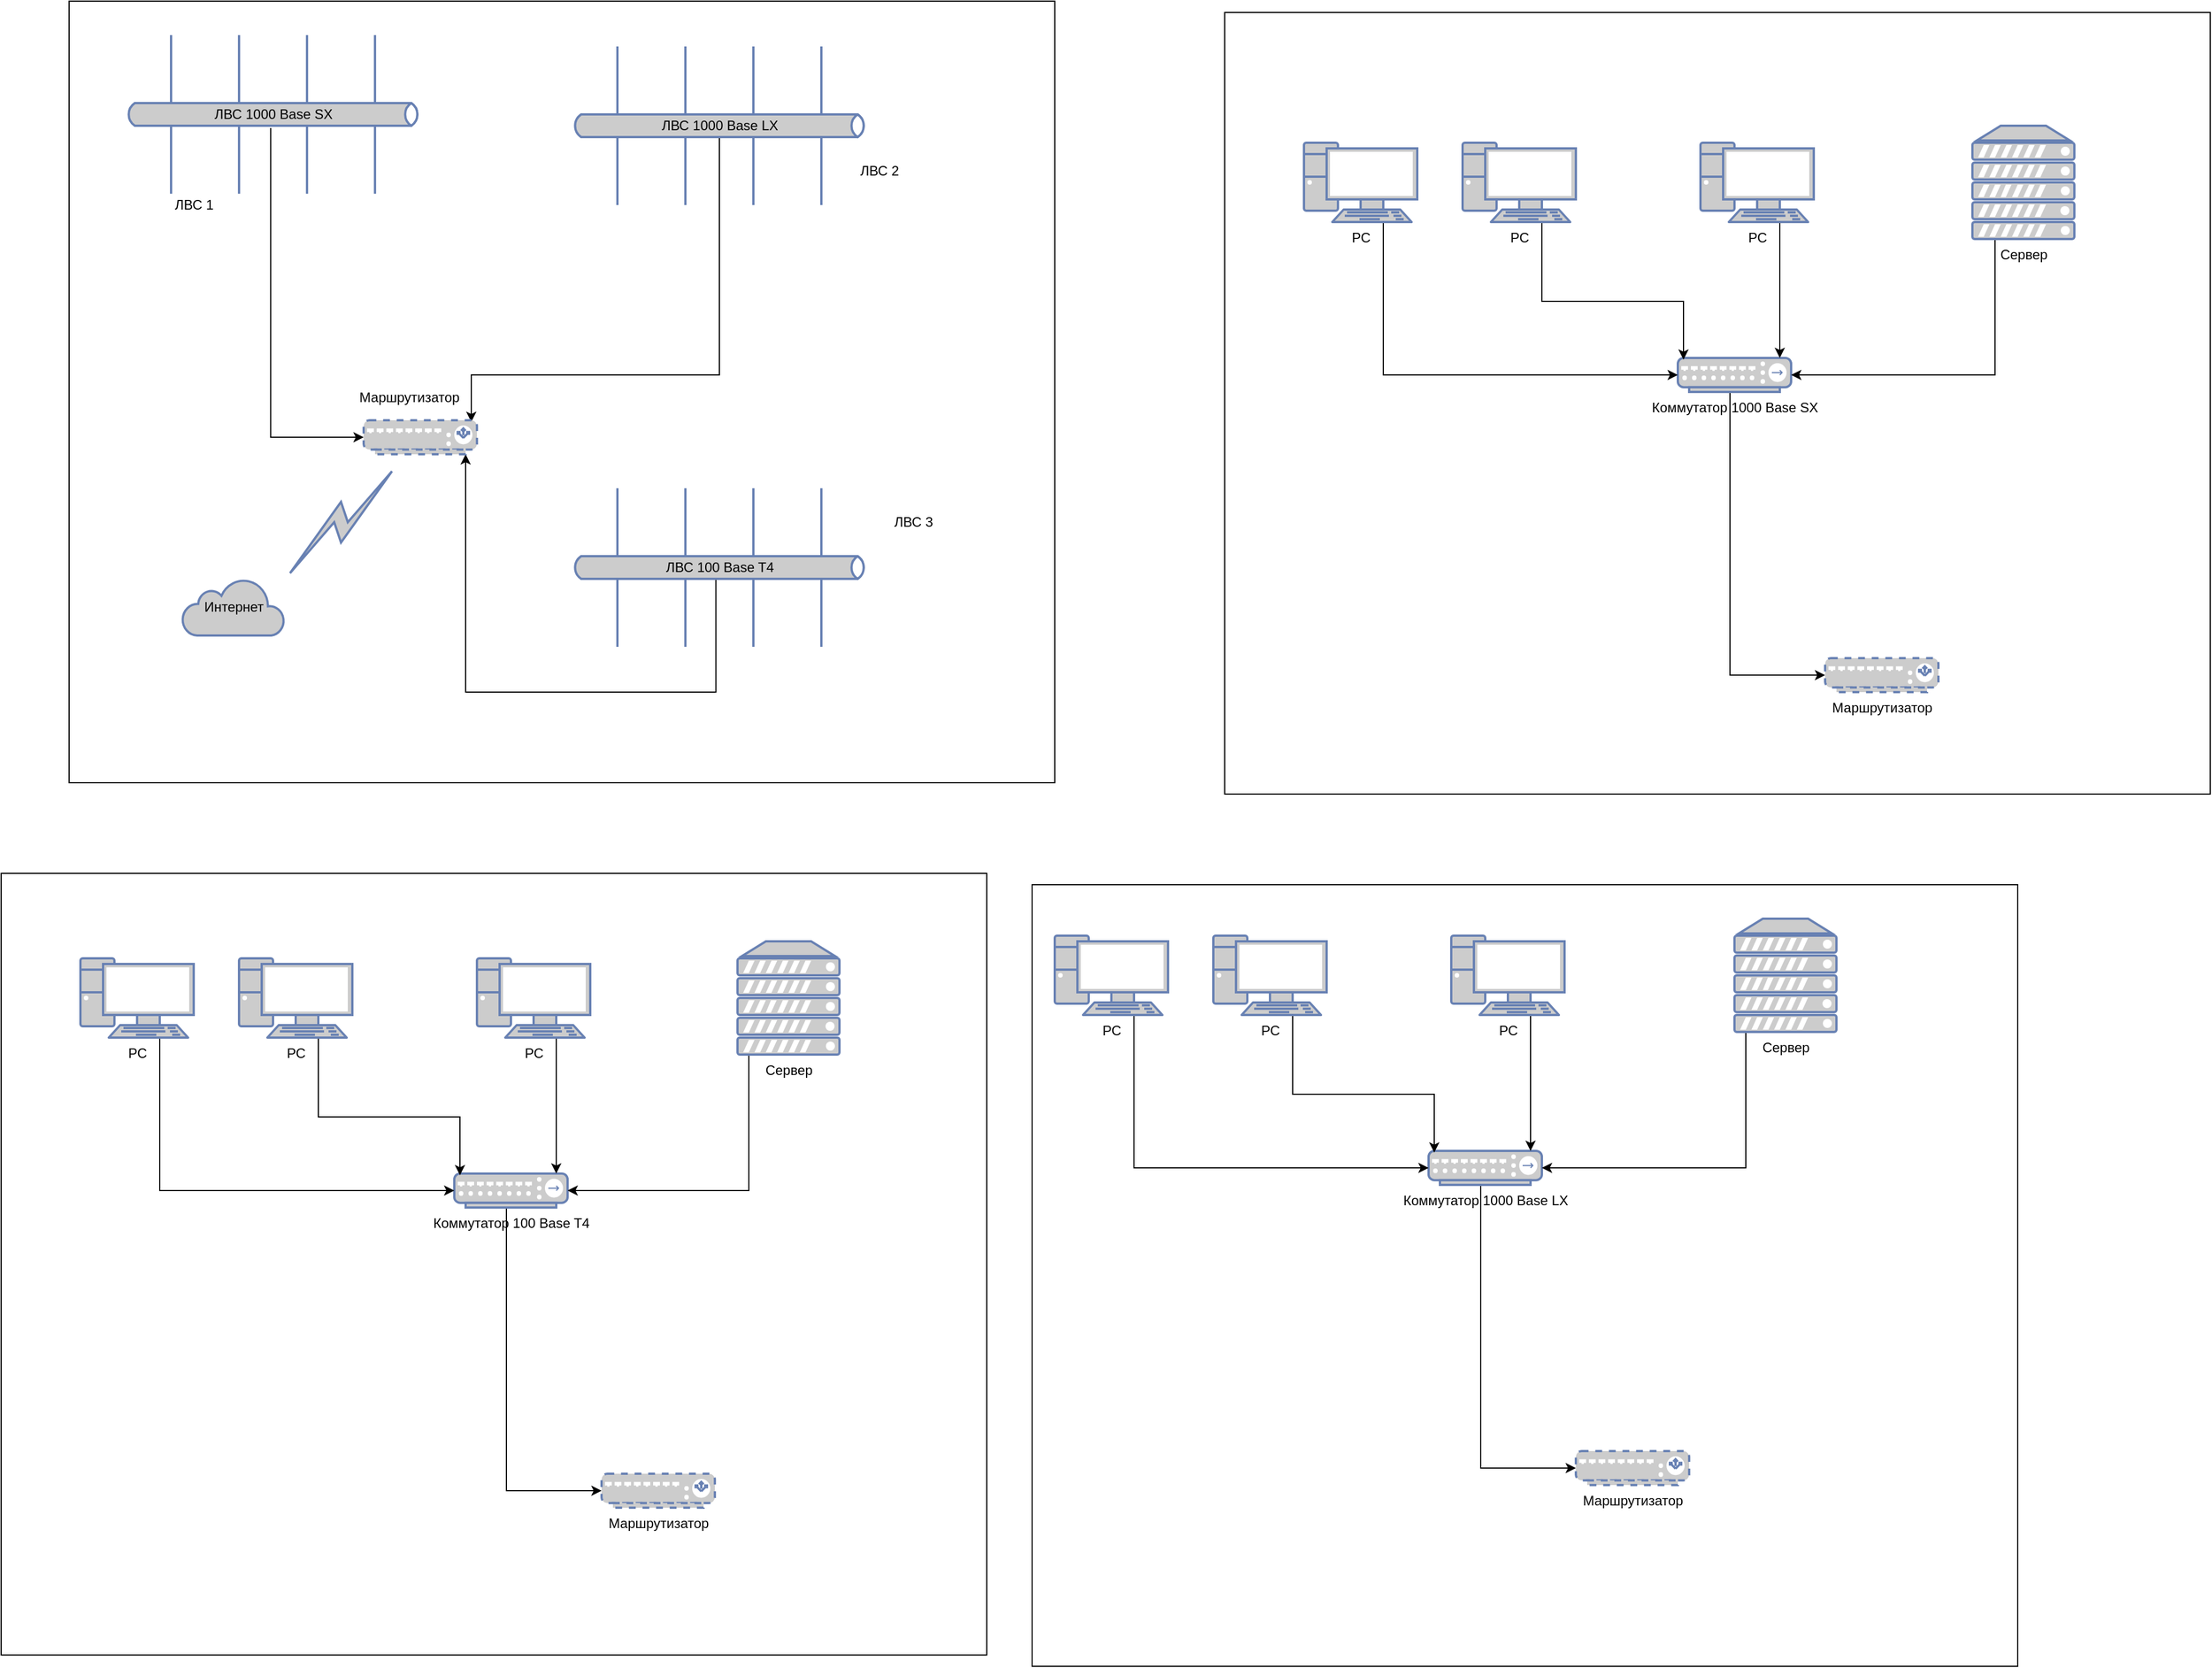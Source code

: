 <mxfile version="18.0.6" type="device"><diagram id="sCl275IMkhDFbC4ClYsL" name="Страница 1"><mxGraphModel dx="3412" dy="1573" grid="1" gridSize="10" guides="1" tooltips="1" connect="1" arrows="1" fold="1" page="1" pageScale="1" pageWidth="827" pageHeight="1169" math="0" shadow="0"><root><mxCell id="0"/><mxCell id="1" parent="0"/><mxCell id="we1emm1dRryYkY6K2qfm-2" value="" style="html=1;outlineConnect=0;fillColor=#CCCCCC;strokeColor=#6881B3;gradientColor=none;gradientDirection=north;strokeWidth=2;shape=mxgraph.networks.comm_link_edge;html=1;rounded=0;" parent="1" edge="1"><mxGeometry width="100" height="100" relative="1" as="geometry"><mxPoint x="160" y="580" as="sourcePoint"/><mxPoint x="260" y="480" as="targetPoint"/></mxGeometry></mxCell><mxCell id="we1emm1dRryYkY6K2qfm-4" value="&lt;font color=&quot;#000000&quot;&gt;Интернет&lt;/font&gt;" style="html=1;outlineConnect=0;fillColor=#CCCCCC;strokeColor=#6881B3;gradientColor=none;gradientDirection=north;strokeWidth=2;shape=mxgraph.networks.cloud;fontColor=#ffffff;" parent="1" vertex="1"><mxGeometry x="70" y="580" width="90" height="50" as="geometry"/></mxCell><mxCell id="we1emm1dRryYkY6K2qfm-43" style="edgeStyle=orthogonalEdgeStyle;rounded=0;orthogonalLoop=1;jettySize=auto;html=1;exitX=0.492;exitY=1.1;exitDx=0;exitDy=0;exitPerimeter=0;" parent="1" source="gJTXhfiAW8YLiOtxSVae-1" edge="1"><mxGeometry relative="1" as="geometry"><mxPoint x="230" y="455" as="targetPoint"/><Array as="points"><mxPoint x="148" y="455"/></Array><mxPoint x="180" y="295" as="sourcePoint"/></mxGeometry></mxCell><mxCell id="we1emm1dRryYkY6K2qfm-42" style="edgeStyle=orthogonalEdgeStyle;rounded=0;orthogonalLoop=1;jettySize=auto;html=1;entryX=0.95;entryY=0.05;entryDx=0;entryDy=0;entryPerimeter=0;exitX=0.5;exitY=1;exitDx=0;exitDy=0;exitPerimeter=0;" parent="1" source="gJTXhfiAW8YLiOtxSVae-10" edge="1"><mxGeometry relative="1" as="geometry"><mxPoint x="325" y="441.5" as="targetPoint"/><Array as="points"><mxPoint x="544" y="400"/><mxPoint x="325" y="400"/></Array><mxPoint x="630" y="275" as="sourcePoint"/></mxGeometry></mxCell><mxCell id="we1emm1dRryYkY6K2qfm-41" style="edgeStyle=orthogonalEdgeStyle;rounded=0;orthogonalLoop=1;jettySize=auto;html=1;entryX=0.9;entryY=1;entryDx=0;entryDy=0;entryPerimeter=0;exitX=0.488;exitY=1.05;exitDx=0;exitDy=0;exitPerimeter=0;" parent="1" source="gJTXhfiAW8YLiOtxSVae-19" target="we1emm1dRryYkY6K2qfm-61" edge="1"><mxGeometry relative="1" as="geometry"><mxPoint x="330" y="455" as="targetPoint"/><mxPoint x="540" y="690" as="sourcePoint"/><Array as="points"><mxPoint x="541" y="680"/><mxPoint x="320" y="680"/></Array></mxGeometry></mxCell><mxCell id="we1emm1dRryYkY6K2qfm-44" value="Маршрутизатор" style="text;html=1;align=center;verticalAlign=middle;resizable=0;points=[];autosize=1;strokeColor=none;fillColor=none;fontColor=#000000;" parent="1" vertex="1"><mxGeometry x="220" y="410" width="100" height="20" as="geometry"/></mxCell><mxCell id="we1emm1dRryYkY6K2qfm-61" value="" style="fontColor=#0066CC;verticalAlign=top;verticalLabelPosition=bottom;labelPosition=center;align=center;html=1;outlineConnect=0;fillColor=#CCCCCC;strokeColor=#6881B3;gradientColor=none;gradientDirection=north;strokeWidth=2;shape=mxgraph.networks.load_balancer;shadow=0;dashed=1;" parent="1" vertex="1"><mxGeometry x="230" y="440" width="100" height="30" as="geometry"/></mxCell><mxCell id="gJTXhfiAW8YLiOtxSVae-1" value="&lt;span style=&quot;color: rgb(0, 0, 0);&quot;&gt;ЛВС 1000 Base SX&lt;/span&gt;" style="html=1;fillColor=#CCCCCC;strokeColor=#6881B3;gradientColor=none;gradientDirection=north;strokeWidth=2;shape=mxgraph.networks.bus;gradientColor=none;gradientDirection=north;fontColor=#ffffff;perimeter=backbonePerimeter;backboneSize=20;" parent="1" vertex="1"><mxGeometry x="20" y="160" width="260" height="20" as="geometry"/></mxCell><mxCell id="gJTXhfiAW8YLiOtxSVae-2" value="" style="strokeColor=#6881B3;edgeStyle=none;rounded=0;endArrow=none;html=1;strokeWidth=2;" parent="1" target="gJTXhfiAW8YLiOtxSVae-1" edge="1"><mxGeometry relative="1" as="geometry"><mxPoint x="60" y="100" as="sourcePoint"/></mxGeometry></mxCell><mxCell id="gJTXhfiAW8YLiOtxSVae-3" value="" style="strokeColor=#6881B3;edgeStyle=none;rounded=0;endArrow=none;html=1;strokeWidth=2;" parent="1" target="gJTXhfiAW8YLiOtxSVae-1" edge="1"><mxGeometry relative="1" as="geometry"><mxPoint x="120" y="100" as="sourcePoint"/></mxGeometry></mxCell><mxCell id="gJTXhfiAW8YLiOtxSVae-4" value="" style="strokeColor=#6881B3;edgeStyle=none;rounded=0;endArrow=none;html=1;strokeWidth=2;" parent="1" target="gJTXhfiAW8YLiOtxSVae-1" edge="1"><mxGeometry relative="1" as="geometry"><mxPoint x="180" y="100" as="sourcePoint"/></mxGeometry></mxCell><mxCell id="gJTXhfiAW8YLiOtxSVae-5" value="" style="strokeColor=#6881B3;edgeStyle=none;rounded=0;endArrow=none;html=1;strokeWidth=2;" parent="1" target="gJTXhfiAW8YLiOtxSVae-1" edge="1"><mxGeometry relative="1" as="geometry"><mxPoint x="240" y="100" as="sourcePoint"/></mxGeometry></mxCell><mxCell id="gJTXhfiAW8YLiOtxSVae-6" value="" style="strokeColor=#6881B3;edgeStyle=none;rounded=0;endArrow=none;html=1;strokeWidth=2;" parent="1" target="gJTXhfiAW8YLiOtxSVae-1" edge="1"><mxGeometry relative="1" as="geometry"><mxPoint x="60" y="240" as="sourcePoint"/></mxGeometry></mxCell><mxCell id="gJTXhfiAW8YLiOtxSVae-7" value="" style="strokeColor=#6881B3;edgeStyle=none;rounded=0;endArrow=none;html=1;strokeWidth=2;" parent="1" target="gJTXhfiAW8YLiOtxSVae-1" edge="1"><mxGeometry relative="1" as="geometry"><mxPoint x="120" y="240" as="sourcePoint"/></mxGeometry></mxCell><mxCell id="gJTXhfiAW8YLiOtxSVae-8" value="" style="strokeColor=#6881B3;edgeStyle=none;rounded=0;endArrow=none;html=1;strokeWidth=2;" parent="1" target="gJTXhfiAW8YLiOtxSVae-1" edge="1"><mxGeometry relative="1" as="geometry"><mxPoint x="180" y="240" as="sourcePoint"/></mxGeometry></mxCell><mxCell id="gJTXhfiAW8YLiOtxSVae-9" value="" style="strokeColor=#6881B3;edgeStyle=none;rounded=0;endArrow=none;html=1;strokeWidth=2;" parent="1" target="gJTXhfiAW8YLiOtxSVae-1" edge="1"><mxGeometry relative="1" as="geometry"><mxPoint x="240" y="240" as="sourcePoint"/></mxGeometry></mxCell><mxCell id="gJTXhfiAW8YLiOtxSVae-10" value="&lt;font color=&quot;#000000&quot;&gt;ЛВС&amp;nbsp;&lt;/font&gt;&lt;span style=&quot;color: rgb(0, 0, 0);&quot;&gt;1000 Base LX&lt;/span&gt;" style="html=1;fillColor=#CCCCCC;strokeColor=#6881B3;gradientColor=none;gradientDirection=north;strokeWidth=2;shape=mxgraph.networks.bus;gradientColor=none;gradientDirection=north;fontColor=#ffffff;perimeter=backbonePerimeter;backboneSize=20;" parent="1" vertex="1"><mxGeometry x="414" y="170" width="260" height="20" as="geometry"/></mxCell><mxCell id="gJTXhfiAW8YLiOtxSVae-11" value="" style="strokeColor=#6881B3;edgeStyle=none;rounded=0;endArrow=none;html=1;strokeWidth=2;" parent="1" target="gJTXhfiAW8YLiOtxSVae-10" edge="1"><mxGeometry relative="1" as="geometry"><mxPoint x="454" y="110" as="sourcePoint"/></mxGeometry></mxCell><mxCell id="gJTXhfiAW8YLiOtxSVae-12" value="" style="strokeColor=#6881B3;edgeStyle=none;rounded=0;endArrow=none;html=1;strokeWidth=2;" parent="1" target="gJTXhfiAW8YLiOtxSVae-10" edge="1"><mxGeometry relative="1" as="geometry"><mxPoint x="514" y="110" as="sourcePoint"/></mxGeometry></mxCell><mxCell id="gJTXhfiAW8YLiOtxSVae-13" value="" style="strokeColor=#6881B3;edgeStyle=none;rounded=0;endArrow=none;html=1;strokeWidth=2;" parent="1" target="gJTXhfiAW8YLiOtxSVae-10" edge="1"><mxGeometry relative="1" as="geometry"><mxPoint x="574" y="110" as="sourcePoint"/></mxGeometry></mxCell><mxCell id="gJTXhfiAW8YLiOtxSVae-14" value="" style="strokeColor=#6881B3;edgeStyle=none;rounded=0;endArrow=none;html=1;strokeWidth=2;" parent="1" target="gJTXhfiAW8YLiOtxSVae-10" edge="1"><mxGeometry relative="1" as="geometry"><mxPoint x="634" y="110" as="sourcePoint"/></mxGeometry></mxCell><mxCell id="gJTXhfiAW8YLiOtxSVae-15" value="" style="strokeColor=#6881B3;edgeStyle=none;rounded=0;endArrow=none;html=1;strokeWidth=2;" parent="1" target="gJTXhfiAW8YLiOtxSVae-10" edge="1"><mxGeometry relative="1" as="geometry"><mxPoint x="454" y="250" as="sourcePoint"/></mxGeometry></mxCell><mxCell id="gJTXhfiAW8YLiOtxSVae-16" value="" style="strokeColor=#6881B3;edgeStyle=none;rounded=0;endArrow=none;html=1;strokeWidth=2;" parent="1" target="gJTXhfiAW8YLiOtxSVae-10" edge="1"><mxGeometry relative="1" as="geometry"><mxPoint x="514" y="250" as="sourcePoint"/></mxGeometry></mxCell><mxCell id="gJTXhfiAW8YLiOtxSVae-17" value="" style="strokeColor=#6881B3;edgeStyle=none;rounded=0;endArrow=none;html=1;strokeWidth=2;" parent="1" target="gJTXhfiAW8YLiOtxSVae-10" edge="1"><mxGeometry relative="1" as="geometry"><mxPoint x="574" y="250" as="sourcePoint"/></mxGeometry></mxCell><mxCell id="gJTXhfiAW8YLiOtxSVae-18" value="" style="strokeColor=#6881B3;edgeStyle=none;rounded=0;endArrow=none;html=1;strokeWidth=2;" parent="1" target="gJTXhfiAW8YLiOtxSVae-10" edge="1"><mxGeometry relative="1" as="geometry"><mxPoint x="634" y="250" as="sourcePoint"/></mxGeometry></mxCell><mxCell id="gJTXhfiAW8YLiOtxSVae-19" value="&lt;span style=&quot;color: rgb(0, 0, 0);&quot;&gt;ЛВС 100 Base T4&lt;/span&gt;" style="html=1;fillColor=#CCCCCC;strokeColor=#6881B3;gradientColor=none;gradientDirection=north;strokeWidth=2;shape=mxgraph.networks.bus;gradientColor=none;gradientDirection=north;fontColor=#ffffff;perimeter=backbonePerimeter;backboneSize=20;" parent="1" vertex="1"><mxGeometry x="414" y="560" width="260" height="20" as="geometry"/></mxCell><mxCell id="gJTXhfiAW8YLiOtxSVae-20" value="" style="strokeColor=#6881B3;edgeStyle=none;rounded=0;endArrow=none;html=1;strokeWidth=2;fontColor=#000000;" parent="1" target="gJTXhfiAW8YLiOtxSVae-19" edge="1"><mxGeometry relative="1" as="geometry"><mxPoint x="454" y="500" as="sourcePoint"/></mxGeometry></mxCell><mxCell id="gJTXhfiAW8YLiOtxSVae-21" value="" style="strokeColor=#6881B3;edgeStyle=none;rounded=0;endArrow=none;html=1;strokeWidth=2;fontColor=#000000;" parent="1" target="gJTXhfiAW8YLiOtxSVae-19" edge="1"><mxGeometry relative="1" as="geometry"><mxPoint x="514" y="500" as="sourcePoint"/></mxGeometry></mxCell><mxCell id="gJTXhfiAW8YLiOtxSVae-22" value="" style="strokeColor=#6881B3;edgeStyle=none;rounded=0;endArrow=none;html=1;strokeWidth=2;fontColor=#000000;" parent="1" target="gJTXhfiAW8YLiOtxSVae-19" edge="1"><mxGeometry relative="1" as="geometry"><mxPoint x="574" y="500" as="sourcePoint"/></mxGeometry></mxCell><mxCell id="gJTXhfiAW8YLiOtxSVae-23" value="" style="strokeColor=#6881B3;edgeStyle=none;rounded=0;endArrow=none;html=1;strokeWidth=2;fontColor=#000000;" parent="1" target="gJTXhfiAW8YLiOtxSVae-19" edge="1"><mxGeometry relative="1" as="geometry"><mxPoint x="634" y="500" as="sourcePoint"/></mxGeometry></mxCell><mxCell id="gJTXhfiAW8YLiOtxSVae-24" value="" style="strokeColor=#6881B3;edgeStyle=none;rounded=0;endArrow=none;html=1;strokeWidth=2;fontColor=#000000;" parent="1" target="gJTXhfiAW8YLiOtxSVae-19" edge="1"><mxGeometry relative="1" as="geometry"><mxPoint x="454" y="640" as="sourcePoint"/></mxGeometry></mxCell><mxCell id="gJTXhfiAW8YLiOtxSVae-25" value="" style="strokeColor=#6881B3;edgeStyle=none;rounded=0;endArrow=none;html=1;strokeWidth=2;fontColor=#000000;" parent="1" target="gJTXhfiAW8YLiOtxSVae-19" edge="1"><mxGeometry relative="1" as="geometry"><mxPoint x="514" y="640" as="sourcePoint"/></mxGeometry></mxCell><mxCell id="gJTXhfiAW8YLiOtxSVae-26" value="" style="strokeColor=#6881B3;edgeStyle=none;rounded=0;endArrow=none;html=1;strokeWidth=2;fontColor=#000000;" parent="1" target="gJTXhfiAW8YLiOtxSVae-19" edge="1"><mxGeometry relative="1" as="geometry"><mxPoint x="574" y="640" as="sourcePoint"/></mxGeometry></mxCell><mxCell id="gJTXhfiAW8YLiOtxSVae-27" value="" style="strokeColor=#6881B3;edgeStyle=none;rounded=0;endArrow=none;html=1;strokeWidth=2;fontColor=#000000;" parent="1" target="gJTXhfiAW8YLiOtxSVae-19" edge="1"><mxGeometry relative="1" as="geometry"><mxPoint x="634" y="640" as="sourcePoint"/></mxGeometry></mxCell><mxCell id="j8LGAWoI-Tc3Z3OIfAbI-1" value="ЛВС 1" style="text;html=1;align=center;verticalAlign=middle;resizable=0;points=[];autosize=1;strokeColor=none;fillColor=none;" parent="1" vertex="1"><mxGeometry x="55" y="240" width="50" height="20" as="geometry"/></mxCell><mxCell id="j8LGAWoI-Tc3Z3OIfAbI-2" value="ЛВС 2" style="text;html=1;align=center;verticalAlign=middle;resizable=0;points=[];autosize=1;strokeColor=none;fillColor=none;" parent="1" vertex="1"><mxGeometry x="660" y="210" width="50" height="20" as="geometry"/></mxCell><mxCell id="j8LGAWoI-Tc3Z3OIfAbI-3" value="ЛВС 3" style="text;html=1;align=center;verticalAlign=middle;resizable=0;points=[];autosize=1;strokeColor=none;fillColor=none;" parent="1" vertex="1"><mxGeometry x="690" y="520" width="50" height="20" as="geometry"/></mxCell><mxCell id="RHsR_5mN_45v8pNlXcor-12" style="edgeStyle=orthogonalEdgeStyle;rounded=0;orthogonalLoop=1;jettySize=auto;html=1;entryX=0;entryY=0.5;entryDx=0;entryDy=0;entryPerimeter=0;" edge="1" parent="1" target="RHsR_5mN_45v8pNlXcor-14"><mxGeometry relative="1" as="geometry"><mxPoint x="1456" y="660" as="targetPoint"/><Array as="points"><mxPoint x="1436" y="665"/><mxPoint x="1520" y="665"/></Array><mxPoint x="1436" y="415" as="sourcePoint"/></mxGeometry></mxCell><mxCell id="RHsR_5mN_45v8pNlXcor-13" value="&lt;span style=&quot;color: rgb(0, 0, 0);&quot;&gt;Коммутатор 1000 Base SX&lt;/span&gt;" style="fontColor=#0066CC;verticalAlign=top;verticalLabelPosition=bottom;labelPosition=center;align=center;html=1;outlineConnect=0;fillColor=#CCCCCC;strokeColor=#6881B3;gradientColor=none;gradientDirection=north;strokeWidth=2;shape=mxgraph.networks.hub;" vertex="1" parent="1"><mxGeometry x="1390" y="385" width="100" height="30" as="geometry"/></mxCell><mxCell id="RHsR_5mN_45v8pNlXcor-14" value="&lt;span style=&quot;color: rgb(0, 0, 0);&quot;&gt;Маршрутизатор&lt;/span&gt;" style="fontColor=#0066CC;verticalAlign=top;verticalLabelPosition=bottom;labelPosition=center;align=center;html=1;outlineConnect=0;fillColor=#CCCCCC;strokeColor=#6881B3;gradientColor=none;gradientDirection=north;strokeWidth=2;shape=mxgraph.networks.load_balancer;shadow=0;dashed=1;" vertex="1" parent="1"><mxGeometry x="1520" y="650" width="100" height="30" as="geometry"/></mxCell><mxCell id="RHsR_5mN_45v8pNlXcor-15" style="edgeStyle=orthogonalEdgeStyle;rounded=0;orthogonalLoop=1;jettySize=auto;html=1;entryX=1;entryY=0.5;entryDx=0;entryDy=0;entryPerimeter=0;exitX=0.5;exitY=1;exitDx=0;exitDy=0;exitPerimeter=0;" edge="1" parent="1" source="RHsR_5mN_45v8pNlXcor-22" target="RHsR_5mN_45v8pNlXcor-13"><mxGeometry relative="1" as="geometry"><Array as="points"><mxPoint x="1670" y="280"/><mxPoint x="1670" y="400"/></Array><mxPoint x="1700" y="265" as="sourcePoint"/></mxGeometry></mxCell><mxCell id="RHsR_5mN_45v8pNlXcor-16" style="edgeStyle=orthogonalEdgeStyle;rounded=0;orthogonalLoop=1;jettySize=auto;html=1;entryX=0;entryY=0.5;entryDx=0;entryDy=0;entryPerimeter=0;" edge="1" parent="1" source="RHsR_5mN_45v8pNlXcor-17" target="RHsR_5mN_45v8pNlXcor-13"><mxGeometry relative="1" as="geometry"><Array as="points"><mxPoint x="1130" y="400"/></Array></mxGeometry></mxCell><mxCell id="RHsR_5mN_45v8pNlXcor-17" value="&lt;span style=&quot;color: rgb(0, 0, 0);&quot;&gt;РС&lt;/span&gt;" style="fontColor=#0066CC;verticalAlign=top;verticalLabelPosition=bottom;labelPosition=center;align=center;html=1;outlineConnect=0;fillColor=#CCCCCC;strokeColor=#6881B3;gradientColor=none;gradientDirection=north;strokeWidth=2;shape=mxgraph.networks.pc;shadow=0;" vertex="1" parent="1"><mxGeometry x="1060" y="195" width="100" height="70" as="geometry"/></mxCell><mxCell id="RHsR_5mN_45v8pNlXcor-18" style="edgeStyle=orthogonalEdgeStyle;rounded=0;orthogonalLoop=1;jettySize=auto;html=1;entryX=0.05;entryY=0.05;entryDx=0;entryDy=0;entryPerimeter=0;" edge="1" parent="1" source="RHsR_5mN_45v8pNlXcor-19" target="RHsR_5mN_45v8pNlXcor-13"><mxGeometry relative="1" as="geometry"><Array as="points"><mxPoint x="1270" y="335"/><mxPoint x="1395" y="335"/></Array></mxGeometry></mxCell><mxCell id="RHsR_5mN_45v8pNlXcor-19" value="&lt;span style=&quot;color: rgb(0, 0, 0);&quot;&gt;РС&lt;/span&gt;" style="fontColor=#0066CC;verticalAlign=top;verticalLabelPosition=bottom;labelPosition=center;align=center;html=1;outlineConnect=0;fillColor=#CCCCCC;strokeColor=#6881B3;gradientColor=none;gradientDirection=north;strokeWidth=2;shape=mxgraph.networks.pc;shadow=0;" vertex="1" parent="1"><mxGeometry x="1200" y="195" width="100" height="70" as="geometry"/></mxCell><mxCell id="RHsR_5mN_45v8pNlXcor-20" style="edgeStyle=orthogonalEdgeStyle;rounded=0;orthogonalLoop=1;jettySize=auto;html=1;" edge="1" parent="1" source="RHsR_5mN_45v8pNlXcor-21" target="RHsR_5mN_45v8pNlXcor-13"><mxGeometry relative="1" as="geometry"><Array as="points"><mxPoint x="1480" y="335"/><mxPoint x="1480" y="335"/></Array></mxGeometry></mxCell><mxCell id="RHsR_5mN_45v8pNlXcor-21" value="&lt;font color=&quot;#000000&quot;&gt;РС&lt;/font&gt;" style="fontColor=#0066CC;verticalAlign=top;verticalLabelPosition=bottom;labelPosition=center;align=center;html=1;outlineConnect=0;fillColor=#CCCCCC;strokeColor=#6881B3;gradientColor=none;gradientDirection=north;strokeWidth=2;shape=mxgraph.networks.pc;shadow=0;" vertex="1" parent="1"><mxGeometry x="1410" y="195" width="100" height="70" as="geometry"/></mxCell><mxCell id="RHsR_5mN_45v8pNlXcor-22" value="&lt;font color=&quot;#000000&quot;&gt;Сервер&lt;/font&gt;" style="fontColor=#0066CC;verticalAlign=top;verticalLabelPosition=bottom;labelPosition=center;align=center;html=1;outlineConnect=0;fillColor=#CCCCCC;strokeColor=#6881B3;gradientColor=none;gradientDirection=north;strokeWidth=2;shape=mxgraph.networks.server;" vertex="1" parent="1"><mxGeometry x="1650" y="180" width="90" height="100" as="geometry"/></mxCell><mxCell id="RHsR_5mN_45v8pNlXcor-23" style="edgeStyle=orthogonalEdgeStyle;rounded=0;orthogonalLoop=1;jettySize=auto;html=1;entryX=0;entryY=0.5;entryDx=0;entryDy=0;entryPerimeter=0;" edge="1" parent="1" target="RHsR_5mN_45v8pNlXcor-25"><mxGeometry relative="1" as="geometry"><mxPoint x="1236" y="1360" as="targetPoint"/><Array as="points"><mxPoint x="1216" y="1365"/><mxPoint x="1300" y="1365"/></Array><mxPoint x="1216" y="1115" as="sourcePoint"/></mxGeometry></mxCell><mxCell id="RHsR_5mN_45v8pNlXcor-24" value="&lt;span style=&quot;color: rgb(0, 0, 0);&quot;&gt;Коммутатор&lt;/span&gt;&lt;font color=&quot;#000000&quot;&gt;&amp;nbsp;&lt;/font&gt;&lt;span style=&quot;color: rgb(0, 0, 0);&quot;&gt;1000 Base LX&lt;/span&gt;" style="fontColor=#0066CC;verticalAlign=top;verticalLabelPosition=bottom;labelPosition=center;align=center;html=1;outlineConnect=0;fillColor=#CCCCCC;strokeColor=#6881B3;gradientColor=none;gradientDirection=north;strokeWidth=2;shape=mxgraph.networks.hub;" vertex="1" parent="1"><mxGeometry x="1170" y="1085" width="100" height="30" as="geometry"/></mxCell><mxCell id="RHsR_5mN_45v8pNlXcor-25" value="&lt;span style=&quot;color: rgb(0, 0, 0);&quot;&gt;Маршрутизатор&lt;/span&gt;" style="fontColor=#0066CC;verticalAlign=top;verticalLabelPosition=bottom;labelPosition=center;align=center;html=1;outlineConnect=0;fillColor=#CCCCCC;strokeColor=#6881B3;gradientColor=none;gradientDirection=north;strokeWidth=2;shape=mxgraph.networks.load_balancer;shadow=0;dashed=1;" vertex="1" parent="1"><mxGeometry x="1300" y="1350" width="100" height="30" as="geometry"/></mxCell><mxCell id="RHsR_5mN_45v8pNlXcor-26" style="edgeStyle=orthogonalEdgeStyle;rounded=0;orthogonalLoop=1;jettySize=auto;html=1;entryX=1;entryY=0.5;entryDx=0;entryDy=0;entryPerimeter=0;" edge="1" parent="1" source="RHsR_5mN_45v8pNlXcor-33" target="RHsR_5mN_45v8pNlXcor-24"><mxGeometry relative="1" as="geometry"><Array as="points"><mxPoint x="1450" y="1100"/></Array><mxPoint x="1480" y="965" as="sourcePoint"/></mxGeometry></mxCell><mxCell id="RHsR_5mN_45v8pNlXcor-27" style="edgeStyle=orthogonalEdgeStyle;rounded=0;orthogonalLoop=1;jettySize=auto;html=1;entryX=0;entryY=0.5;entryDx=0;entryDy=0;entryPerimeter=0;" edge="1" parent="1" source="RHsR_5mN_45v8pNlXcor-28" target="RHsR_5mN_45v8pNlXcor-24"><mxGeometry relative="1" as="geometry"><Array as="points"><mxPoint x="910" y="1100"/></Array></mxGeometry></mxCell><mxCell id="RHsR_5mN_45v8pNlXcor-28" value="&lt;span style=&quot;color: rgb(0, 0, 0);&quot;&gt;РС&lt;/span&gt;" style="fontColor=#0066CC;verticalAlign=top;verticalLabelPosition=bottom;labelPosition=center;align=center;html=1;outlineConnect=0;fillColor=#CCCCCC;strokeColor=#6881B3;gradientColor=none;gradientDirection=north;strokeWidth=2;shape=mxgraph.networks.pc;shadow=0;" vertex="1" parent="1"><mxGeometry x="840" y="895" width="100" height="70" as="geometry"/></mxCell><mxCell id="RHsR_5mN_45v8pNlXcor-29" style="edgeStyle=orthogonalEdgeStyle;rounded=0;orthogonalLoop=1;jettySize=auto;html=1;entryX=0.05;entryY=0.05;entryDx=0;entryDy=0;entryPerimeter=0;" edge="1" parent="1" source="RHsR_5mN_45v8pNlXcor-30" target="RHsR_5mN_45v8pNlXcor-24"><mxGeometry relative="1" as="geometry"><Array as="points"><mxPoint x="1050" y="1035"/><mxPoint x="1175" y="1035"/></Array></mxGeometry></mxCell><mxCell id="RHsR_5mN_45v8pNlXcor-30" value="&lt;span style=&quot;color: rgb(0, 0, 0);&quot;&gt;РС&lt;/span&gt;" style="fontColor=#0066CC;verticalAlign=top;verticalLabelPosition=bottom;labelPosition=center;align=center;html=1;outlineConnect=0;fillColor=#CCCCCC;strokeColor=#6881B3;gradientColor=none;gradientDirection=north;strokeWidth=2;shape=mxgraph.networks.pc;shadow=0;" vertex="1" parent="1"><mxGeometry x="980" y="895" width="100" height="70" as="geometry"/></mxCell><mxCell id="RHsR_5mN_45v8pNlXcor-31" style="edgeStyle=orthogonalEdgeStyle;rounded=0;orthogonalLoop=1;jettySize=auto;html=1;" edge="1" parent="1" source="RHsR_5mN_45v8pNlXcor-32" target="RHsR_5mN_45v8pNlXcor-24"><mxGeometry relative="1" as="geometry"><Array as="points"><mxPoint x="1260" y="1035"/><mxPoint x="1260" y="1035"/></Array></mxGeometry></mxCell><mxCell id="RHsR_5mN_45v8pNlXcor-32" value="&lt;font color=&quot;#000000&quot;&gt;РС&lt;/font&gt;" style="fontColor=#0066CC;verticalAlign=top;verticalLabelPosition=bottom;labelPosition=center;align=center;html=1;outlineConnect=0;fillColor=#CCCCCC;strokeColor=#6881B3;gradientColor=none;gradientDirection=north;strokeWidth=2;shape=mxgraph.networks.pc;shadow=0;" vertex="1" parent="1"><mxGeometry x="1190" y="895" width="100" height="70" as="geometry"/></mxCell><mxCell id="RHsR_5mN_45v8pNlXcor-33" value="&lt;font color=&quot;#000000&quot;&gt;Сервер&lt;/font&gt;" style="fontColor=#0066CC;verticalAlign=top;verticalLabelPosition=bottom;labelPosition=center;align=center;html=1;outlineConnect=0;fillColor=#CCCCCC;strokeColor=#6881B3;gradientColor=none;gradientDirection=north;strokeWidth=2;shape=mxgraph.networks.server;" vertex="1" parent="1"><mxGeometry x="1440" y="880" width="90" height="100" as="geometry"/></mxCell><mxCell id="RHsR_5mN_45v8pNlXcor-34" style="edgeStyle=orthogonalEdgeStyle;rounded=0;orthogonalLoop=1;jettySize=auto;html=1;entryX=0;entryY=0.5;entryDx=0;entryDy=0;entryPerimeter=0;" edge="1" parent="1" target="RHsR_5mN_45v8pNlXcor-36"><mxGeometry relative="1" as="geometry"><mxPoint x="376" y="1380" as="targetPoint"/><Array as="points"><mxPoint x="356" y="1385"/><mxPoint x="440" y="1385"/></Array><mxPoint x="356" y="1135" as="sourcePoint"/></mxGeometry></mxCell><mxCell id="RHsR_5mN_45v8pNlXcor-35" value="&lt;span style=&quot;color: rgb(0, 0, 0);&quot;&gt;Коммутатор&amp;nbsp;&lt;/span&gt;&lt;span style=&quot;color: rgb(0, 0, 0);&quot;&gt;100 Base T4&lt;/span&gt;" style="fontColor=#0066CC;verticalAlign=top;verticalLabelPosition=bottom;labelPosition=center;align=center;html=1;outlineConnect=0;fillColor=#CCCCCC;strokeColor=#6881B3;gradientColor=none;gradientDirection=north;strokeWidth=2;shape=mxgraph.networks.hub;" vertex="1" parent="1"><mxGeometry x="310" y="1105" width="100" height="30" as="geometry"/></mxCell><mxCell id="RHsR_5mN_45v8pNlXcor-36" value="&lt;span style=&quot;color: rgb(0, 0, 0);&quot;&gt;Маршрутизатор&lt;/span&gt;" style="fontColor=#0066CC;verticalAlign=top;verticalLabelPosition=bottom;labelPosition=center;align=center;html=1;outlineConnect=0;fillColor=#CCCCCC;strokeColor=#6881B3;gradientColor=none;gradientDirection=north;strokeWidth=2;shape=mxgraph.networks.load_balancer;shadow=0;dashed=1;" vertex="1" parent="1"><mxGeometry x="440" y="1370" width="100" height="30" as="geometry"/></mxCell><mxCell id="RHsR_5mN_45v8pNlXcor-37" style="edgeStyle=orthogonalEdgeStyle;rounded=0;orthogonalLoop=1;jettySize=auto;html=1;entryX=1;entryY=0.5;entryDx=0;entryDy=0;entryPerimeter=0;" edge="1" parent="1" source="RHsR_5mN_45v8pNlXcor-44" target="RHsR_5mN_45v8pNlXcor-35"><mxGeometry relative="1" as="geometry"><Array as="points"><mxPoint x="570" y="1120"/></Array><mxPoint x="620" y="985" as="sourcePoint"/></mxGeometry></mxCell><mxCell id="RHsR_5mN_45v8pNlXcor-38" style="edgeStyle=orthogonalEdgeStyle;rounded=0;orthogonalLoop=1;jettySize=auto;html=1;entryX=0;entryY=0.5;entryDx=0;entryDy=0;entryPerimeter=0;" edge="1" parent="1" source="RHsR_5mN_45v8pNlXcor-39" target="RHsR_5mN_45v8pNlXcor-35"><mxGeometry relative="1" as="geometry"><Array as="points"><mxPoint x="50" y="1120"/></Array></mxGeometry></mxCell><mxCell id="RHsR_5mN_45v8pNlXcor-39" value="&lt;span style=&quot;color: rgb(0, 0, 0);&quot;&gt;РС&lt;/span&gt;" style="fontColor=#0066CC;verticalAlign=top;verticalLabelPosition=bottom;labelPosition=center;align=center;html=1;outlineConnect=0;fillColor=#CCCCCC;strokeColor=#6881B3;gradientColor=none;gradientDirection=north;strokeWidth=2;shape=mxgraph.networks.pc;shadow=0;" vertex="1" parent="1"><mxGeometry x="-20" y="915" width="100" height="70" as="geometry"/></mxCell><mxCell id="RHsR_5mN_45v8pNlXcor-40" style="edgeStyle=orthogonalEdgeStyle;rounded=0;orthogonalLoop=1;jettySize=auto;html=1;entryX=0.05;entryY=0.05;entryDx=0;entryDy=0;entryPerimeter=0;" edge="1" parent="1" source="RHsR_5mN_45v8pNlXcor-41" target="RHsR_5mN_45v8pNlXcor-35"><mxGeometry relative="1" as="geometry"><Array as="points"><mxPoint x="190" y="1055"/><mxPoint x="315" y="1055"/></Array></mxGeometry></mxCell><mxCell id="RHsR_5mN_45v8pNlXcor-41" value="&lt;span style=&quot;color: rgb(0, 0, 0);&quot;&gt;РС&lt;/span&gt;" style="fontColor=#0066CC;verticalAlign=top;verticalLabelPosition=bottom;labelPosition=center;align=center;html=1;outlineConnect=0;fillColor=#CCCCCC;strokeColor=#6881B3;gradientColor=none;gradientDirection=north;strokeWidth=2;shape=mxgraph.networks.pc;shadow=0;" vertex="1" parent="1"><mxGeometry x="120" y="915" width="100" height="70" as="geometry"/></mxCell><mxCell id="RHsR_5mN_45v8pNlXcor-42" style="edgeStyle=orthogonalEdgeStyle;rounded=0;orthogonalLoop=1;jettySize=auto;html=1;" edge="1" parent="1" source="RHsR_5mN_45v8pNlXcor-43" target="RHsR_5mN_45v8pNlXcor-35"><mxGeometry relative="1" as="geometry"><Array as="points"><mxPoint x="400" y="1055"/><mxPoint x="400" y="1055"/></Array></mxGeometry></mxCell><mxCell id="RHsR_5mN_45v8pNlXcor-43" value="&lt;font color=&quot;#000000&quot;&gt;РС&lt;/font&gt;" style="fontColor=#0066CC;verticalAlign=top;verticalLabelPosition=bottom;labelPosition=center;align=center;html=1;outlineConnect=0;fillColor=#CCCCCC;strokeColor=#6881B3;gradientColor=none;gradientDirection=north;strokeWidth=2;shape=mxgraph.networks.pc;shadow=0;" vertex="1" parent="1"><mxGeometry x="330" y="915" width="100" height="70" as="geometry"/></mxCell><mxCell id="RHsR_5mN_45v8pNlXcor-44" value="&lt;font color=&quot;#000000&quot;&gt;Сервер&lt;/font&gt;" style="fontColor=#0066CC;verticalAlign=top;verticalLabelPosition=bottom;labelPosition=center;align=center;html=1;outlineConnect=0;fillColor=#CCCCCC;strokeColor=#6881B3;gradientColor=none;gradientDirection=north;strokeWidth=2;shape=mxgraph.networks.server;" vertex="1" parent="1"><mxGeometry x="560" y="900" width="90" height="100" as="geometry"/></mxCell><mxCell id="RHsR_5mN_45v8pNlXcor-45" value="" style="rounded=0;whiteSpace=wrap;html=1;fillColor=none;" vertex="1" parent="1"><mxGeometry x="-30" y="70" width="870" height="690" as="geometry"/></mxCell><mxCell id="RHsR_5mN_45v8pNlXcor-46" value="" style="rounded=0;whiteSpace=wrap;html=1;fillColor=none;" vertex="1" parent="1"><mxGeometry x="990" y="80" width="870" height="690" as="geometry"/></mxCell><mxCell id="RHsR_5mN_45v8pNlXcor-47" value="" style="rounded=0;whiteSpace=wrap;html=1;fillColor=none;" vertex="1" parent="1"><mxGeometry x="-90" y="840" width="870" height="690" as="geometry"/></mxCell><mxCell id="RHsR_5mN_45v8pNlXcor-48" value="" style="rounded=0;whiteSpace=wrap;html=1;fillColor=none;" vertex="1" parent="1"><mxGeometry x="820" y="850" width="870" height="690" as="geometry"/></mxCell></root></mxGraphModel></diagram></mxfile>